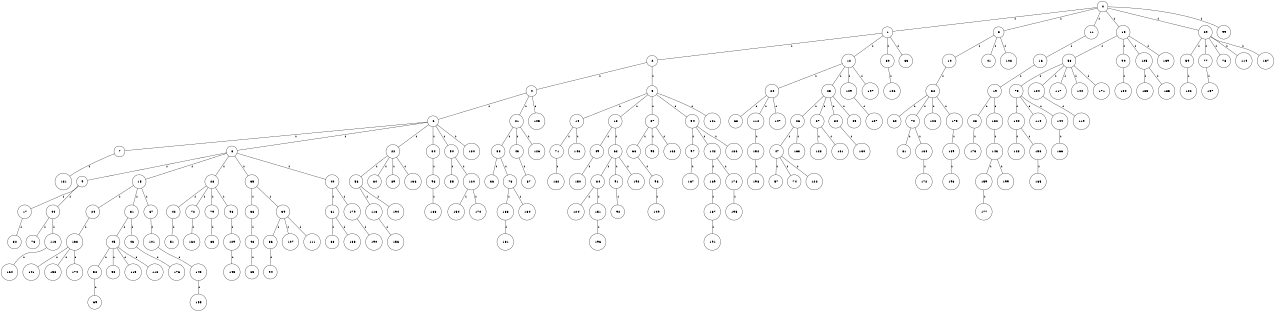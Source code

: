 graph G {
size="8.5,11;"
ratio = "expand;"
fixedsize="true;"
overlap="scale;"
node[shape=circle,width=.12,hight=.12,fontsize=12]
edge[fontsize=12]

0[label=" 0" color=black, pos="2.2606204,0.22854563!"];
1[label=" 1" color=black, pos="1.0759029,2.6184844!"];
2[label=" 2" color=black, pos="0.99400058,0.14560129!"];
3[label=" 3" color=black, pos="0.80722356,2.1119883!"];
4[label=" 4" color=black, pos="0.16811657,1.4834137!"];
5[label=" 5" color=black, pos="1.0131856,1.283327!"];
6[label=" 6" color=black, pos="2.5899862,1.1167174!"];
7[label=" 7" color=black, pos="1.6016463,0.16265348!"];
8[label=" 8" color=black, pos="1.8519697,1.0478205!"];
9[label=" 9" color=black, pos="2.5002301,1.6921135!"];
10[label=" 10" color=black, pos="0.056853055,2.3370746!"];
11[label=" 11" color=black, pos="2.9647202,0.59427059!"];
12[label=" 12" color=black, pos="1.8916142,2.2161178!"];
13[label=" 13" color=black, pos="0.39998143,1.0443392!"];
14[label=" 14" color=black, pos="0.19339805,2.1691258!"];
15[label=" 15" color=black, pos="1.6273689,2.657311!"];
16[label=" 16" color=black, pos="1.7229784,1.4072111!"];
17[label=" 17" color=black, pos="1.3714363,1.7174392!"];
18[label=" 18" color=black, pos="2.9370394,2.292366!"];
19[label=" 19" color=black, pos="1.5035768,2.0345962!"];
20[label=" 20" color=black, pos="1.9643208,2.2999908!"];
21[label=" 21" color=black, pos="0.75015886,1.3542699!"];
22[label=" 22" color=black, pos="2.5053866,2.7386012!"];
23[label=" 23" color=black, pos="2.855175,1.6120941!"];
24[label=" 24" color=black, pos="1.1010436,2.8013619!"];
25[label=" 25" color=black, pos="2.1186298,1.9007693!"];
26[label=" 26" color=black, pos="1.5733151,1.9574287!"];
27[label=" 27" color=black, pos="0.079771909,1.4720829!"];
28[label=" 28" color=black, pos="2.242739,0.40839501!"];
29[label=" 29" color=black, pos="2.1164038,1.9364547!"];
30[label=" 30" color=black, pos="2.2860606,0.75454601!"];
31[label=" 31" color=black, pos="0.070968156,1.719389!"];
32[label=" 32" color=black, pos="2.3859454,0.64449175!"];
33[label=" 33" color=black, pos="2.0395521,1.5602444!"];
34[label=" 34" color=black, pos="2.7383964,1.6897591!"];
35[label=" 35" color=black, pos="0.50969808,2.8622611!"];
36[label=" 36" color=black, pos="0.93391577,1.7453349!"];
37[label=" 37" color=black, pos="0.033320968,2.67211!"];
38[label=" 38" color=black, pos="0.3568456,0.46061712!"];
39[label=" 39" color=black, pos="0.79329621,2.5998255!"];
40[label=" 40" color=black, pos="2.700757,2.6838169!"];
41[label=" 41" color=black, pos="1.7895784,0.35317625!"];
42[label=" 42" color=black, pos="2.7617344,1.3461431!"];
43[label=" 43" color=black, pos="2.2047773,0.023869575!"];
44[label=" 44" color=black, pos="1.4790603,0.18901267!"];
45[label=" 45" color=black, pos="0.45099411,0.83176281!"];
46[label=" 46" color=black, pos="1.2877788,0.23565346!"];
47[label=" 47" color=black, pos="2.472386,1.2603166!"];
48[label=" 48" color=black, pos="2.0797963,2.9134521!"];
49[label=" 49" color=black, pos="1.1881947,2.3973495!"];
50[label=" 50" color=black, pos="0.30956369,0.22136169!"];
51[label=" 51" color=black, pos="0.95189681,0.65303409!"];
52[label=" 52" color=black, pos="2.0144357,0.94333836!"];
53[label=" 53" color=black, pos="2.7031695,0.27326955!"];
54[label=" 54" color=black, pos="0.067481099,2.0720232!"];
55[label=" 55" color=black, pos="1.344402,0.71301016!"];
56[label=" 56" color=black, pos="2.2764732,1.293573!"];
57[label=" 57" color=black, pos="1.8930907,2.4145971!"];
58[label=" 58" color=black, pos="0.43441505,2.7169954!"];
59[label=" 59" color=black, pos="1.88119,1.817269!"];
60[label=" 60" color=black, pos="2.2120762,0.36105561!"];
61[label=" 61" color=black, pos="0.5357085,0.90619389!"];
62[label=" 62" color=black, pos="2.1432482,2.1430567!"];
63[label=" 63" color=black, pos="0.3105568,1.9118485!"];
64[label=" 64" color=black, pos="1.4825292,2.0516979!"];
65[label=" 65" color=black, pos="1.8963439,2.5782742!"];
66[label=" 66" color=black, pos="2.1022537,1.7170708!"];
67[label=" 67" color=black, pos="2.665299,2.8790695!"];
68[label=" 68" color=black, pos="0.2949471,1.7926209!"];
69[label=" 69" color=black, pos="2.8744503,0.4338452!"];
70[label=" 70" color=black, pos="2.6770319,2.5053486!"];
71[label=" 71" color=black, pos="2.4329688,2.5746187!"];
72[label=" 72" color=black, pos="1.6226185,0.29111782!"];
73[label=" 73" color=black, pos="1.0926115,0.84972135!"];
74[label=" 74" color=black, pos="2.1646616,1.178309!"];
75[label=" 75" color=black, pos="0.10113191,2.7073359!"];
76[label=" 76" color=black, pos="0.29750365,2.2267346!"];
77[label=" 77" color=black, pos="1.1987717,1.1896524!"];
78[label=" 78" color=black, pos="1.2374817,2.8633923!"];
79[label=" 79" color=black, pos="0.11219812,2.5859485!"];
80[label=" 80" color=black, pos="2.0643275,2.2537791!"];
81[label=" 81" color=black, pos="1.7464584,2.3518042!"];
82[label=" 82" color=black, pos="2.6702925,2.7410806!"];
83[label=" 83" color=black, pos="1.5874917,0.16750347!"];
84[label=" 84" color=black, pos="1.9483734,1.0569493!"];
85[label=" 85" color=black, pos="2.0548179,1.0229486!"];
86[label=" 86" color=black, pos="1.9416028,0.96275017!"];
87[label=" 87" color=black, pos="1.3243518,1.7886175!"];
88[label=" 88" color=black, pos="0.42576506,0.54561829!"];
89[label=" 89" color=black, pos="0.14589698,1.0833434!"];
90[label=" 90" color=black, pos="2.4275357,2.587614!"];
91[label=" 91" color=black, pos="1.2728406,1.9000229!"];
92[label=" 92" color=black, pos="0.14935553,0.36835904!"];
93[label=" 93" color=black, pos="2.2035739,2.496473!"];
94[label=" 94" color=black, pos="1.2776485,0.19897755!"];
95[label=" 95" color=black, pos="1.0079219,2.9906796!"];
96[label=" 96" color=black, pos="0.029991641,1.6059104!"];
97[label=" 97" color=black, pos="0.43372047,2.9920781!"];
98[label=" 98" color=black, pos="2.5136779,1.8762837!"];
99[label=" 99" color=black, pos="2.3348096,2.0077325!"];
100[label=" 100" color=black, pos="0.73327877,0.68833852!"];
101[label=" 101" color=black, pos="0.76739921,2.0820294!"];
102[label=" 102" color=black, pos="2.6440348,1.6470481!"];
103[label=" 103" color=black, pos="2.268602,1.0856437!"];
104[label=" 104" color=black, pos="1.1740257,2.4744823!"];
105[label=" 105" color=black, pos="2.3808079,2.4690024!"];
106[label=" 106" color=black, pos="2.0462525,2.6810044!"];
107[label=" 107" color=black, pos="2.1215926,2.8652272!"];
108[label=" 108" color=black, pos="2.0648284,1.7917241!"];
109[label=" 109" color=black, pos="1.7383773,1.8772754!"];
110[label=" 110" color=black, pos="1.1547604,0.034368743!"];
111[label=" 111" color=black, pos="2.1620512,2.7219561!"];
112[label=" 112" color=black, pos="1.8115665,0.94382306!"];
113[label=" 113" color=black, pos="2.6629987,0.086860256!"];
114[label=" 114" color=black, pos="2.7581115,0.090313371!"];
115[label=" 115" color=black, pos="2.4566015,0.73457555!"];
116[label=" 116" color=black, pos="1.5091063,0.3536575!"];
117[label=" 117" color=black, pos="1.4000532,2.6298956!"];
118[label=" 118" color=black, pos="2.7552564,1.978176!"];
119[label=" 119" color=black, pos="1.7842768,0.25338449!"];
120[label=" 120" color=black, pos="1.8965705,0.78821767!"];
121[label=" 121" color=black, pos="1.610033,2.2688205!"];
122[label=" 122" color=black, pos="2.6429425,2.2478486!"];
123[label=" 123" color=black, pos="0.31467444,2.6209739!"];
124[label=" 124" color=black, pos="2.5087238,0.071264282!"];
125[label=" 125" color=black, pos="1.2055643,0.46359061!"];
126[label=" 126" color=black, pos="0.36542424,2.8781282!"];
127[label=" 127" color=black, pos="0.14189879,2.7455443!"];
128[label=" 128" color=black, pos="1.3287203,2.5980385!"];
129[label=" 129" color=black, pos="2.4088399,0.30689772!"];
130[label=" 130" color=black, pos="0.22599286,2.1513264!"];
131[label=" 131" color=black, pos="2.5371705,2.364448!"];
132[label=" 132" color=black, pos="2.7469317,0.95467136!"];
133[label=" 133" color=black, pos="1.1368722,0.91331658!"];
134[label=" 134" color=black, pos="2.8600286,2.6519974!"];
135[label=" 135" color=black, pos="0.92295748,2.0403967!"];
136[label=" 136" color=black, pos="2.9313036,0.19043098!"];
137[label=" 137" color=black, pos="1.5052942,1.3919259!"];
138[label=" 138" color=black, pos="0.052075048,1.2719543!"];
139[label=" 139" color=black, pos="0.31555258,0.63513992!"];
140[label=" 140" color=black, pos="1.0721146,2.0149802!"];
141[label=" 141" color=black, pos="0.0080732554,0.71128327!"];
142[label=" 142" color=black, pos="0.71974158,1.8700293!"];
143[label=" 143" color=black, pos="1.7608224,2.8943768!"];
144[label=" 144" color=black, pos="0.5488612,1.0322695!"];
145[label=" 145" color=black, pos="2.5821365,1.7854424!"];
146[label=" 146" color=black, pos="2.9674477,1.2234571!"];
147[label=" 147" color=black, pos="0.69379909,0.34548452!"];
148[label=" 148" color=black, pos="0.44840829,1.9749006!"];
149[label=" 149" color=black, pos="0.28876153,2.3245834!"];
150[label=" 150" color=black, pos="2.0494646,1.6512022!"];
151[label=" 151" color=black, pos="1.1050388,0.50241297!"];
152[label=" 152" color=black, pos="2.6303867,1.7080554!"];
153[label=" 153" color=black, pos="0.95887785,2.8467348!"];
154[label=" 154" color=black, pos="0.55089451,0.20932576!"];
155[label=" 155" color=black, pos="2.9287889,1.0106073!"];
156[label=" 156" color=black, pos="1.915275,1.8336787!"];
157[label=" 157" color=black, pos="2.6716918,0.21253965!"];
158[label=" 158" color=black, pos="1.3528749,1.5314433!"];
159[label=" 159" color=black, pos="2.4093208,0.11181367!"];
160[label=" 160" color=black, pos="1.5685387,1.2522307!"];
161[label=" 161" color=black, pos="1.3133668,2.453742!"];
162[label=" 162" color=black, pos="2.1691574,0.1089549!"];
163[label=" 163" color=black, pos="2.2178781,0.4751434!"];
164[label=" 164" color=black, pos="2.1050701,1.3371896!"];
165[label=" 165" color=black, pos="2.4670843,0.49791821!"];
166[label=" 166" color=black, pos="0.41347111,0.27787288!"];
167[label=" 167" color=black, pos="2.0632177,1.8624994!"];
168[label=" 168" color=black, pos="0.20955558,1.1591729!"];
169[label=" 169" color=black, pos="1.2136956,0.38718368!"];
170[label=" 170" color=black, pos="1.2759827,0.48079924!"];
171[label=" 171" color=black, pos="1.6157008,0.62701394!"];
172[label=" 172" color=black, pos="2.2647648,0.49753287!"];
173[label=" 173" color=black, pos="2.5139329,1.5518082!"];
174[label=" 174" color=black, pos="1.0248125,0.75019588!"];
175[label=" 175" color=black, pos="1.2193676,2.7197866!"];
176[label=" 176" color=black, pos="1.7274254,2.9518456!"];
177[label=" 177" color=black, pos="2.4918744,1.323974!"];
178[label=" 178" color=black, pos="0.83516787,0.26171802!"];
179[label=" 179" color=black, pos="0.76071594,2.1716397!"];
180[label=" 180" color=black, pos="0.85293555,1.7573297!"];
181[label=" 181" color=black, pos="2.6646236,2.2942724!"];
182[label=" 182" color=black, pos="1.1388191,2.7774664!"];
183[label=" 183" color=black, pos="2.6571636,1.7871099!"];
184[label=" 184" color=black, pos="0.37621245,2.32571!"];
185[label=" 185" color=black, pos="2.0779848,1.6359441!"];
186[label=" 186" color=black, pos="1.4544574,1.3640214!"];
187[label=" 187" color=black, pos="0.78639404,1.240654!"];
188[label=" 188" color=black, pos="0.20483357,0.006198036!"];
189[label=" 189" color=black, pos="1.3071217,1.5588933!"];
190[label=" 190" color=black, pos="0.34493879,2.8041275!"];
191[label=" 191" color=black, pos="0.83361267,2.3866914!"];
192[label=" 192" color=black, pos="1.3301929,1.077912!"];
193[label=" 193" color=black, pos="0.36208547,2.3213304!"];
194[label=" 194" color=black, pos="0.61151814,1.0317161!"];
195[label=" 195" color=black, pos="2.2210128,1.0372418!"];
196[label=" 196" color=black, pos="1.2703539,1.2953036!"];
197[label=" 197" color=black, pos="2.3439103,1.0234163!"];
198[label=" 198" color=black, pos="1.1905566,1.6909515!"];
199[label=" 199" color=black, pos="1.4187812,0.23399438!"];
0--1[label="1"]
0--3[label="1"]
0--11[label="1"]
0--13[label="1"]
0--29[label="1"]
0--99[label="1"]
1--2[label="1"]
1--12[label="1"]
1--30[label="1"]
1--63[label="1"]
2--4[label="1"]
2--5[label="1"]
3--10[label="1"]
3--41[label="1"]
3--108[label="1"]
4--6[label="1"]
4--21[label="1"]
4--105[label="1"]
5--14[label="1"]
5--18[label="1"]
5--37[label="1"]
5--54[label="1"]
5--121[label="1"]
6--7[label="1"]
6--8[label="1"]
6--22[label="1"]
6--34[label="1"]
6--50[label="1"]
6--180[label="1"]
7--131[label="1"]
8--9[label="1"]
8--15[label="1"]
8--28[label="1"]
8--35[label="1"]
8--40[label="1"]
9--17[label="1"]
9--44[label="1"]
10--32[label="1"]
11--16[label="1"]
12--20[label="1"]
12--25[label="1"]
12--109[label="1"]
12--197[label="1"]
13--58[label="1"]
13--90[label="1"]
13--125[label="1"]
13--139[label="1"]
14--71[label="1"]
14--146[label="1"]
15--24[label="1"]
15--31[label="1"]
15--67[label="1"]
16--19[label="1"]
17--82[label="1"]
18--49[label="1"]
18--62[label="1"]
19--23[label="1"]
19--132[label="1"]
20--68[label="1"]
20--112[label="1"]
20--147[label="1"]
21--33[label="1"]
21--43[label="1"]
21--126[label="1"]
22--56[label="1"]
22--64[label="1"]
22--89[label="1"]
22--136[label="1"]
23--173[label="1"]
24--138[label="1"]
25--26[label="1"]
25--27[label="1"]
25--80[label="1"]
25--85[label="1"]
26--47[label="1"]
26--163[label="1"]
27--128[label="1"]
27--161[label="1"]
28--42[label="1"]
28--72[label="1"]
28--79[label="1"]
28--98[label="1"]
29--59[label="1"]
29--77[label="1"]
29--78[label="1"]
29--114[label="1"]
29--137[label="1"]
30--106[label="1"]
31--45[label="1"]
31--46[label="1"]
32--60[label="1"]
32--70[label="1"]
32--103[label="1"]
32--175[label="1"]
33--36[label="1"]
33--73[label="1"]
34--96[label="1"]
35--38[label="1"]
35--39[label="1"]
37--66[label="1"]
37--95[label="1"]
37--168[label="1"]
38--48[label="1"]
39--86[label="1"]
39--107[label="1"]
39--111[label="1"]
40--61[label="1"]
40--179[label="1"]
42--51[label="1"]
43--87[label="1"]
44--76[label="1"]
44--113[label="1"]
45--52[label="1"]
45--53[label="1"]
45--115[label="1"]
45--118[label="1"]
46--176[label="1"]
47--57[label="1"]
47--74[label="1"]
47--122[label="1"]
48--65[label="1"]
49--150[label="1"]
50--55[label="1"]
50--120[label="1"]
52--69[label="1"]
54--97[label="1"]
54--142[label="1"]
54--186[label="1"]
56--116[label="1"]
56--194[label="1"]
58--75[label="1"]
58--104[label="1"]
58--117[label="1"]
58--140[label="1"]
58--171[label="1"]
59--102[label="1"]
61--88[label="1"]
61--183[label="1"]
62--84[label="1"]
62--91[label="1"]
62--192[label="1"]
66--93[label="1"]
67--101[label="1"]
70--81[label="1"]
70--164[label="1"]
71--182[label="1"]
72--162[label="1"]
73--133[label="1"]
73--134[label="1"]
75--100[label="1"]
75--110[label="1"]
75--144[label="1"]
77--157[label="1"]
79--83[label="1"]
80--130[label="1"]
84--124[label="1"]
84--151[label="1"]
86--94[label="1"]
90--184[label="1"]
91--92[label="1"]
93--149[label="1"]
96--188[label="1"]
97--167[label="1"]
98--129[label="1"]
100--123[label="1"]
100--153[label="1"]
101--143[label="1"]
104--119[label="1"]
109--127[label="1"]
112--152[label="1"]
113--160[label="1"]
116--156[label="1"]
120--154[label="1"]
120--170[label="1"]
125--135[label="1"]
125--185[label="1"]
129--145[label="1"]
132--148[label="1"]
133--181[label="1"]
138--141[label="1"]
138--158[label="1"]
138--174[label="1"]
142--169[label="1"]
142--178[label="1"]
143--155[label="1"]
144--166[label="1"]
148--159[label="1"]
148--199[label="1"]
151--196[label="1"]
152--198[label="1"]
153--165[label="1"]
159--177[label="1"]
164--172[label="1"]
169--187[label="1"]
175--189[label="1"]
178--195[label="1"]
179--190[label="1"]
187--191[label="1"]
189--193[label="1"]

}
